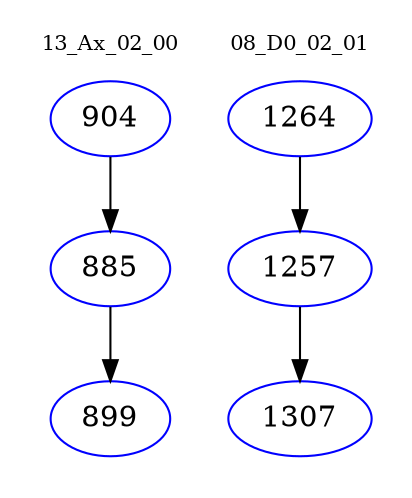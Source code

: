 digraph{
subgraph cluster_0 {
color = white
label = "13_Ax_02_00";
fontsize=10;
T0_904 [label="904", color="blue"]
T0_904 -> T0_885 [color="black"]
T0_885 [label="885", color="blue"]
T0_885 -> T0_899 [color="black"]
T0_899 [label="899", color="blue"]
}
subgraph cluster_1 {
color = white
label = "08_D0_02_01";
fontsize=10;
T1_1264 [label="1264", color="blue"]
T1_1264 -> T1_1257 [color="black"]
T1_1257 [label="1257", color="blue"]
T1_1257 -> T1_1307 [color="black"]
T1_1307 [label="1307", color="blue"]
}
}
